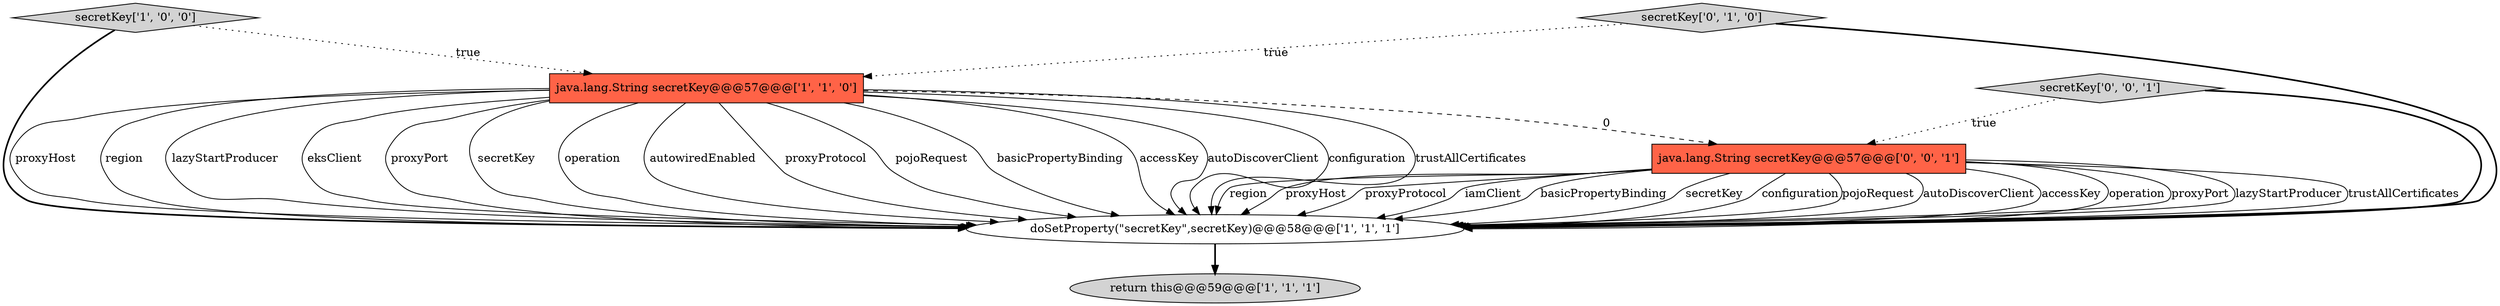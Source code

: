 digraph {
1 [style = filled, label = "secretKey['1', '0', '0']", fillcolor = lightgray, shape = diamond image = "AAA0AAABBB1BBB"];
2 [style = filled, label = "return this@@@59@@@['1', '1', '1']", fillcolor = lightgray, shape = ellipse image = "AAA0AAABBB1BBB"];
6 [style = filled, label = "secretKey['0', '0', '1']", fillcolor = lightgray, shape = diamond image = "AAA0AAABBB3BBB"];
3 [style = filled, label = "doSetProperty(\"secretKey\",secretKey)@@@58@@@['1', '1', '1']", fillcolor = white, shape = ellipse image = "AAA0AAABBB1BBB"];
4 [style = filled, label = "secretKey['0', '1', '0']", fillcolor = lightgray, shape = diamond image = "AAA0AAABBB2BBB"];
5 [style = filled, label = "java.lang.String secretKey@@@57@@@['0', '0', '1']", fillcolor = tomato, shape = box image = "AAA0AAABBB3BBB"];
0 [style = filled, label = "java.lang.String secretKey@@@57@@@['1', '1', '0']", fillcolor = tomato, shape = box image = "AAA0AAABBB1BBB"];
0->3 [style = solid, label="proxyHost"];
6->3 [style = bold, label=""];
4->3 [style = bold, label=""];
0->3 [style = solid, label="region"];
0->5 [style = dashed, label="0"];
5->3 [style = solid, label="region"];
0->3 [style = solid, label="lazyStartProducer"];
5->3 [style = solid, label="proxyHost"];
0->3 [style = solid, label="eksClient"];
4->0 [style = dotted, label="true"];
1->3 [style = bold, label=""];
5->3 [style = solid, label="proxyProtocol"];
5->3 [style = solid, label="iamClient"];
5->3 [style = solid, label="basicPropertyBinding"];
5->3 [style = solid, label="secretKey"];
5->3 [style = solid, label="configuration"];
0->3 [style = solid, label="proxyPort"];
0->3 [style = solid, label="secretKey"];
5->3 [style = solid, label="pojoRequest"];
5->3 [style = solid, label="autoDiscoverClient"];
0->3 [style = solid, label="operation"];
5->3 [style = solid, label="accessKey"];
0->3 [style = solid, label="autowiredEnabled"];
3->2 [style = bold, label=""];
0->3 [style = solid, label="proxyProtocol"];
0->3 [style = solid, label="pojoRequest"];
0->3 [style = solid, label="basicPropertyBinding"];
0->3 [style = solid, label="accessKey"];
5->3 [style = solid, label="operation"];
5->3 [style = solid, label="proxyPort"];
1->0 [style = dotted, label="true"];
0->3 [style = solid, label="autoDiscoverClient"];
5->3 [style = solid, label="lazyStartProducer"];
0->3 [style = solid, label="configuration"];
5->3 [style = solid, label="trustAllCertificates"];
6->5 [style = dotted, label="true"];
0->3 [style = solid, label="trustAllCertificates"];
}
